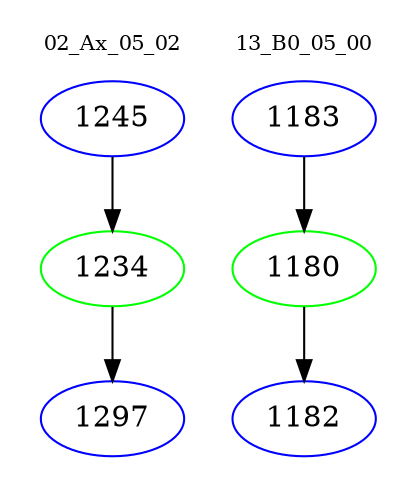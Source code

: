 digraph{
subgraph cluster_0 {
color = white
label = "02_Ax_05_02";
fontsize=10;
T0_1245 [label="1245", color="blue"]
T0_1245 -> T0_1234 [color="black"]
T0_1234 [label="1234", color="green"]
T0_1234 -> T0_1297 [color="black"]
T0_1297 [label="1297", color="blue"]
}
subgraph cluster_1 {
color = white
label = "13_B0_05_00";
fontsize=10;
T1_1183 [label="1183", color="blue"]
T1_1183 -> T1_1180 [color="black"]
T1_1180 [label="1180", color="green"]
T1_1180 -> T1_1182 [color="black"]
T1_1182 [label="1182", color="blue"]
}
}
